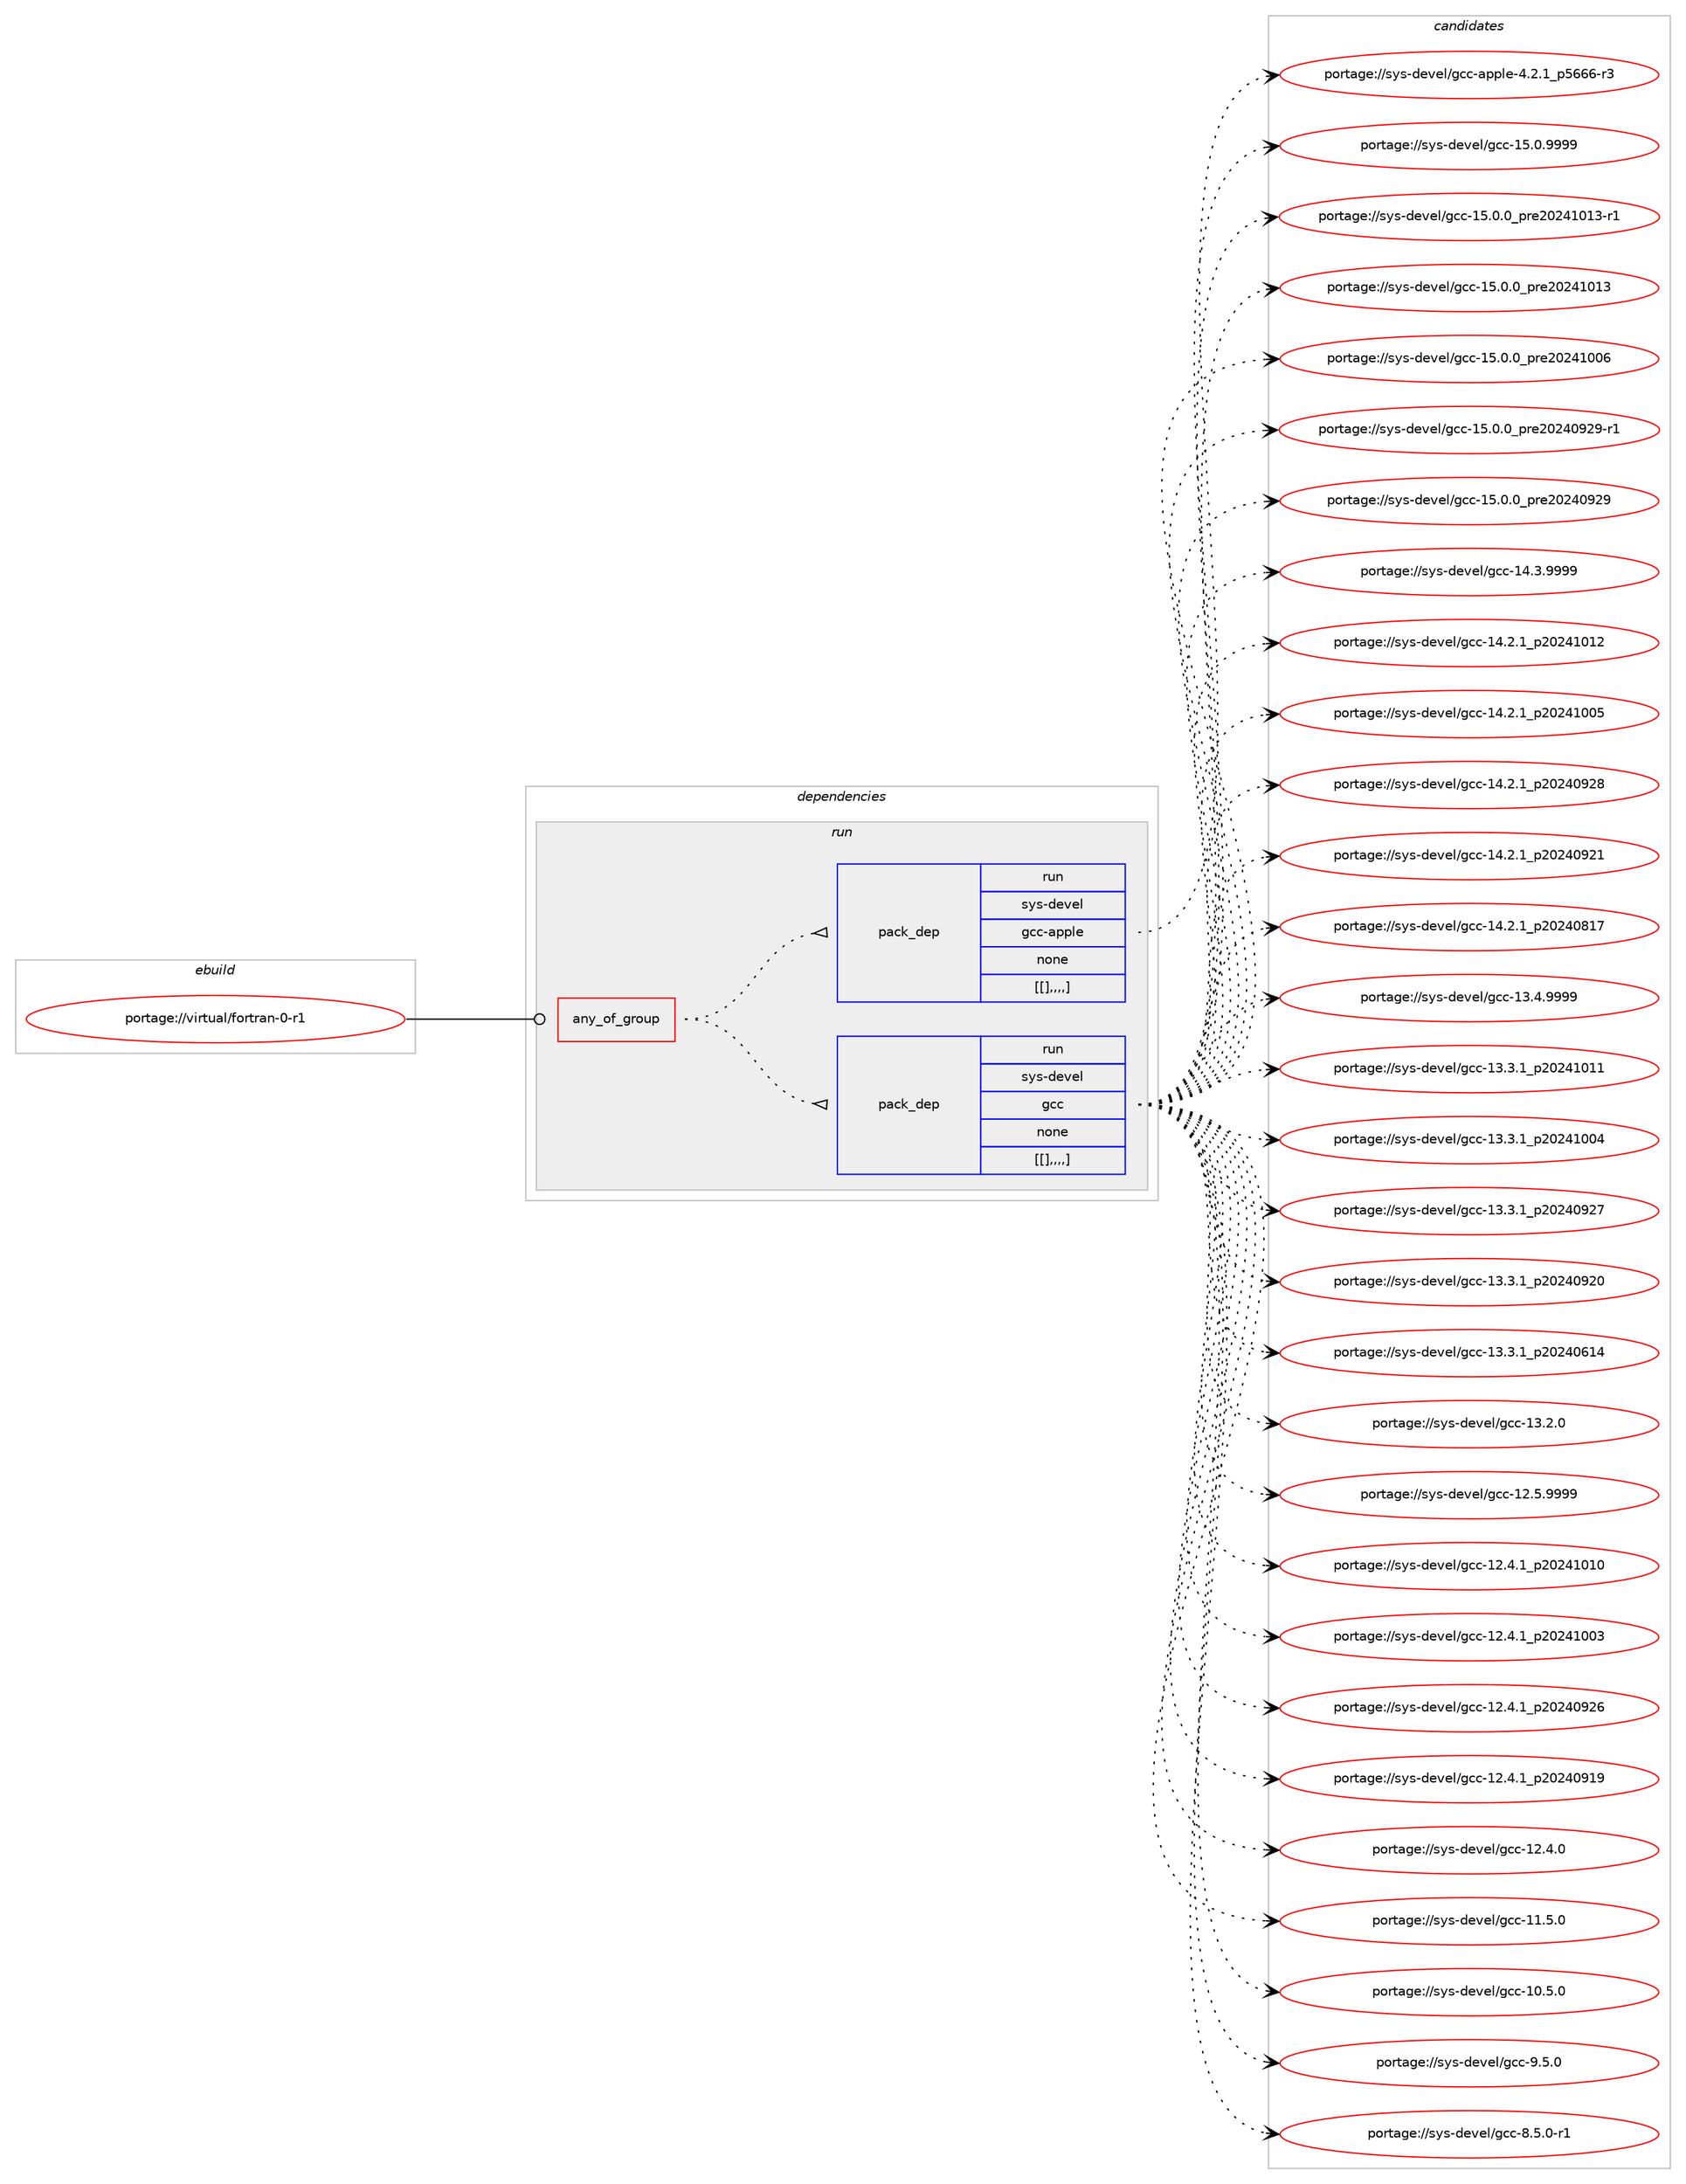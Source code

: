 digraph prolog {

# *************
# Graph options
# *************

newrank=true;
concentrate=true;
compound=true;
graph [rankdir=LR,fontname=Helvetica,fontsize=10,ranksep=1.5];#, ranksep=2.5, nodesep=0.2];
edge  [arrowhead=vee];
node  [fontname=Helvetica,fontsize=10];

# **********
# The ebuild
# **********

subgraph cluster_leftcol {
color=gray;
label=<<i>ebuild</i>>;
id [label="portage://virtual/fortran-0-r1", color=red, width=4, href="../virtual/fortran-0-r1.svg"];
}

# ****************
# The dependencies
# ****************

subgraph cluster_midcol {
color=gray;
label=<<i>dependencies</i>>;
subgraph cluster_compile {
fillcolor="#eeeeee";
style=filled;
label=<<i>compile</i>>;
}
subgraph cluster_compileandrun {
fillcolor="#eeeeee";
style=filled;
label=<<i>compile and run</i>>;
}
subgraph cluster_run {
fillcolor="#eeeeee";
style=filled;
label=<<i>run</i>>;
subgraph any17 {
dependency1368 [label=<<TABLE BORDER="0" CELLBORDER="1" CELLSPACING="0" CELLPADDING="4"><TR><TD CELLPADDING="10">any_of_group</TD></TR></TABLE>>, shape=none, color=red];subgraph pack1090 {
dependency1369 [label=<<TABLE BORDER="0" CELLBORDER="1" CELLSPACING="0" CELLPADDING="4" WIDTH="220"><TR><TD ROWSPAN="6" CELLPADDING="30">pack_dep</TD></TR><TR><TD WIDTH="110">run</TD></TR><TR><TD>sys-devel</TD></TR><TR><TD>gcc</TD></TR><TR><TD>none</TD></TR><TR><TD>[[],,,,]</TD></TR></TABLE>>, shape=none, color=blue];
}
dependency1368:e -> dependency1369:w [weight=20,style="dotted",arrowhead="oinv"];
subgraph pack1091 {
dependency1370 [label=<<TABLE BORDER="0" CELLBORDER="1" CELLSPACING="0" CELLPADDING="4" WIDTH="220"><TR><TD ROWSPAN="6" CELLPADDING="30">pack_dep</TD></TR><TR><TD WIDTH="110">run</TD></TR><TR><TD>sys-devel</TD></TR><TR><TD>gcc-apple</TD></TR><TR><TD>none</TD></TR><TR><TD>[[],,,,]</TD></TR></TABLE>>, shape=none, color=blue];
}
dependency1368:e -> dependency1370:w [weight=20,style="dotted",arrowhead="oinv"];
}
id:e -> dependency1368:w [weight=20,style="solid",arrowhead="odot"];
}
}

# **************
# The candidates
# **************

subgraph cluster_choices {
rank=same;
color=gray;
label=<<i>candidates</i>>;

subgraph choice1090 {
color=black;
nodesep=1;
choice1151211154510010111810110847103999945495346484657575757 [label="portage://sys-devel/gcc-15.0.9999", color=red, width=4,href="../sys-devel/gcc-15.0.9999.svg"];
choice11512111545100101118101108471039999454953464846489511211410150485052494849514511449 [label="portage://sys-devel/gcc-15.0.0_pre20241013-r1", color=red, width=4,href="../sys-devel/gcc-15.0.0_pre20241013-r1.svg"];
choice1151211154510010111810110847103999945495346484648951121141015048505249484951 [label="portage://sys-devel/gcc-15.0.0_pre20241013", color=red, width=4,href="../sys-devel/gcc-15.0.0_pre20241013.svg"];
choice1151211154510010111810110847103999945495346484648951121141015048505249484854 [label="portage://sys-devel/gcc-15.0.0_pre20241006", color=red, width=4,href="../sys-devel/gcc-15.0.0_pre20241006.svg"];
choice11512111545100101118101108471039999454953464846489511211410150485052485750574511449 [label="portage://sys-devel/gcc-15.0.0_pre20240929-r1", color=red, width=4,href="../sys-devel/gcc-15.0.0_pre20240929-r1.svg"];
choice1151211154510010111810110847103999945495346484648951121141015048505248575057 [label="portage://sys-devel/gcc-15.0.0_pre20240929", color=red, width=4,href="../sys-devel/gcc-15.0.0_pre20240929.svg"];
choice1151211154510010111810110847103999945495246514657575757 [label="portage://sys-devel/gcc-14.3.9999", color=red, width=4,href="../sys-devel/gcc-14.3.9999.svg"];
choice1151211154510010111810110847103999945495246504649951125048505249484950 [label="portage://sys-devel/gcc-14.2.1_p20241012", color=red, width=4,href="../sys-devel/gcc-14.2.1_p20241012.svg"];
choice1151211154510010111810110847103999945495246504649951125048505249484853 [label="portage://sys-devel/gcc-14.2.1_p20241005", color=red, width=4,href="../sys-devel/gcc-14.2.1_p20241005.svg"];
choice1151211154510010111810110847103999945495246504649951125048505248575056 [label="portage://sys-devel/gcc-14.2.1_p20240928", color=red, width=4,href="../sys-devel/gcc-14.2.1_p20240928.svg"];
choice1151211154510010111810110847103999945495246504649951125048505248575049 [label="portage://sys-devel/gcc-14.2.1_p20240921", color=red, width=4,href="../sys-devel/gcc-14.2.1_p20240921.svg"];
choice1151211154510010111810110847103999945495246504649951125048505248564955 [label="portage://sys-devel/gcc-14.2.1_p20240817", color=red, width=4,href="../sys-devel/gcc-14.2.1_p20240817.svg"];
choice1151211154510010111810110847103999945495146524657575757 [label="portage://sys-devel/gcc-13.4.9999", color=red, width=4,href="../sys-devel/gcc-13.4.9999.svg"];
choice1151211154510010111810110847103999945495146514649951125048505249484949 [label="portage://sys-devel/gcc-13.3.1_p20241011", color=red, width=4,href="../sys-devel/gcc-13.3.1_p20241011.svg"];
choice1151211154510010111810110847103999945495146514649951125048505249484852 [label="portage://sys-devel/gcc-13.3.1_p20241004", color=red, width=4,href="../sys-devel/gcc-13.3.1_p20241004.svg"];
choice1151211154510010111810110847103999945495146514649951125048505248575055 [label="portage://sys-devel/gcc-13.3.1_p20240927", color=red, width=4,href="../sys-devel/gcc-13.3.1_p20240927.svg"];
choice1151211154510010111810110847103999945495146514649951125048505248575048 [label="portage://sys-devel/gcc-13.3.1_p20240920", color=red, width=4,href="../sys-devel/gcc-13.3.1_p20240920.svg"];
choice1151211154510010111810110847103999945495146514649951125048505248544952 [label="portage://sys-devel/gcc-13.3.1_p20240614", color=red, width=4,href="../sys-devel/gcc-13.3.1_p20240614.svg"];
choice1151211154510010111810110847103999945495146504648 [label="portage://sys-devel/gcc-13.2.0", color=red, width=4,href="../sys-devel/gcc-13.2.0.svg"];
choice1151211154510010111810110847103999945495046534657575757 [label="portage://sys-devel/gcc-12.5.9999", color=red, width=4,href="../sys-devel/gcc-12.5.9999.svg"];
choice1151211154510010111810110847103999945495046524649951125048505249484948 [label="portage://sys-devel/gcc-12.4.1_p20241010", color=red, width=4,href="../sys-devel/gcc-12.4.1_p20241010.svg"];
choice1151211154510010111810110847103999945495046524649951125048505249484851 [label="portage://sys-devel/gcc-12.4.1_p20241003", color=red, width=4,href="../sys-devel/gcc-12.4.1_p20241003.svg"];
choice1151211154510010111810110847103999945495046524649951125048505248575054 [label="portage://sys-devel/gcc-12.4.1_p20240926", color=red, width=4,href="../sys-devel/gcc-12.4.1_p20240926.svg"];
choice1151211154510010111810110847103999945495046524649951125048505248574957 [label="portage://sys-devel/gcc-12.4.1_p20240919", color=red, width=4,href="../sys-devel/gcc-12.4.1_p20240919.svg"];
choice1151211154510010111810110847103999945495046524648 [label="portage://sys-devel/gcc-12.4.0", color=red, width=4,href="../sys-devel/gcc-12.4.0.svg"];
choice1151211154510010111810110847103999945494946534648 [label="portage://sys-devel/gcc-11.5.0", color=red, width=4,href="../sys-devel/gcc-11.5.0.svg"];
choice1151211154510010111810110847103999945494846534648 [label="portage://sys-devel/gcc-10.5.0", color=red, width=4,href="../sys-devel/gcc-10.5.0.svg"];
choice11512111545100101118101108471039999455746534648 [label="portage://sys-devel/gcc-9.5.0", color=red, width=4,href="../sys-devel/gcc-9.5.0.svg"];
choice115121115451001011181011084710399994556465346484511449 [label="portage://sys-devel/gcc-8.5.0-r1", color=red, width=4,href="../sys-devel/gcc-8.5.0-r1.svg"];
dependency1369:e -> choice1151211154510010111810110847103999945495346484657575757:w [style=dotted,weight="100"];
dependency1369:e -> choice11512111545100101118101108471039999454953464846489511211410150485052494849514511449:w [style=dotted,weight="100"];
dependency1369:e -> choice1151211154510010111810110847103999945495346484648951121141015048505249484951:w [style=dotted,weight="100"];
dependency1369:e -> choice1151211154510010111810110847103999945495346484648951121141015048505249484854:w [style=dotted,weight="100"];
dependency1369:e -> choice11512111545100101118101108471039999454953464846489511211410150485052485750574511449:w [style=dotted,weight="100"];
dependency1369:e -> choice1151211154510010111810110847103999945495346484648951121141015048505248575057:w [style=dotted,weight="100"];
dependency1369:e -> choice1151211154510010111810110847103999945495246514657575757:w [style=dotted,weight="100"];
dependency1369:e -> choice1151211154510010111810110847103999945495246504649951125048505249484950:w [style=dotted,weight="100"];
dependency1369:e -> choice1151211154510010111810110847103999945495246504649951125048505249484853:w [style=dotted,weight="100"];
dependency1369:e -> choice1151211154510010111810110847103999945495246504649951125048505248575056:w [style=dotted,weight="100"];
dependency1369:e -> choice1151211154510010111810110847103999945495246504649951125048505248575049:w [style=dotted,weight="100"];
dependency1369:e -> choice1151211154510010111810110847103999945495246504649951125048505248564955:w [style=dotted,weight="100"];
dependency1369:e -> choice1151211154510010111810110847103999945495146524657575757:w [style=dotted,weight="100"];
dependency1369:e -> choice1151211154510010111810110847103999945495146514649951125048505249484949:w [style=dotted,weight="100"];
dependency1369:e -> choice1151211154510010111810110847103999945495146514649951125048505249484852:w [style=dotted,weight="100"];
dependency1369:e -> choice1151211154510010111810110847103999945495146514649951125048505248575055:w [style=dotted,weight="100"];
dependency1369:e -> choice1151211154510010111810110847103999945495146514649951125048505248575048:w [style=dotted,weight="100"];
dependency1369:e -> choice1151211154510010111810110847103999945495146514649951125048505248544952:w [style=dotted,weight="100"];
dependency1369:e -> choice1151211154510010111810110847103999945495146504648:w [style=dotted,weight="100"];
dependency1369:e -> choice1151211154510010111810110847103999945495046534657575757:w [style=dotted,weight="100"];
dependency1369:e -> choice1151211154510010111810110847103999945495046524649951125048505249484948:w [style=dotted,weight="100"];
dependency1369:e -> choice1151211154510010111810110847103999945495046524649951125048505249484851:w [style=dotted,weight="100"];
dependency1369:e -> choice1151211154510010111810110847103999945495046524649951125048505248575054:w [style=dotted,weight="100"];
dependency1369:e -> choice1151211154510010111810110847103999945495046524649951125048505248574957:w [style=dotted,weight="100"];
dependency1369:e -> choice1151211154510010111810110847103999945495046524648:w [style=dotted,weight="100"];
dependency1369:e -> choice1151211154510010111810110847103999945494946534648:w [style=dotted,weight="100"];
dependency1369:e -> choice1151211154510010111810110847103999945494846534648:w [style=dotted,weight="100"];
dependency1369:e -> choice11512111545100101118101108471039999455746534648:w [style=dotted,weight="100"];
dependency1369:e -> choice115121115451001011181011084710399994556465346484511449:w [style=dotted,weight="100"];
}
subgraph choice1091 {
color=black;
nodesep=1;
choice11512111545100101118101108471039999459711211210810145524650464995112535454544511451 [label="portage://sys-devel/gcc-apple-4.2.1_p5666-r3", color=red, width=4,href="../sys-devel/gcc-apple-4.2.1_p5666-r3.svg"];
dependency1370:e -> choice11512111545100101118101108471039999459711211210810145524650464995112535454544511451:w [style=dotted,weight="100"];
}
}

}
